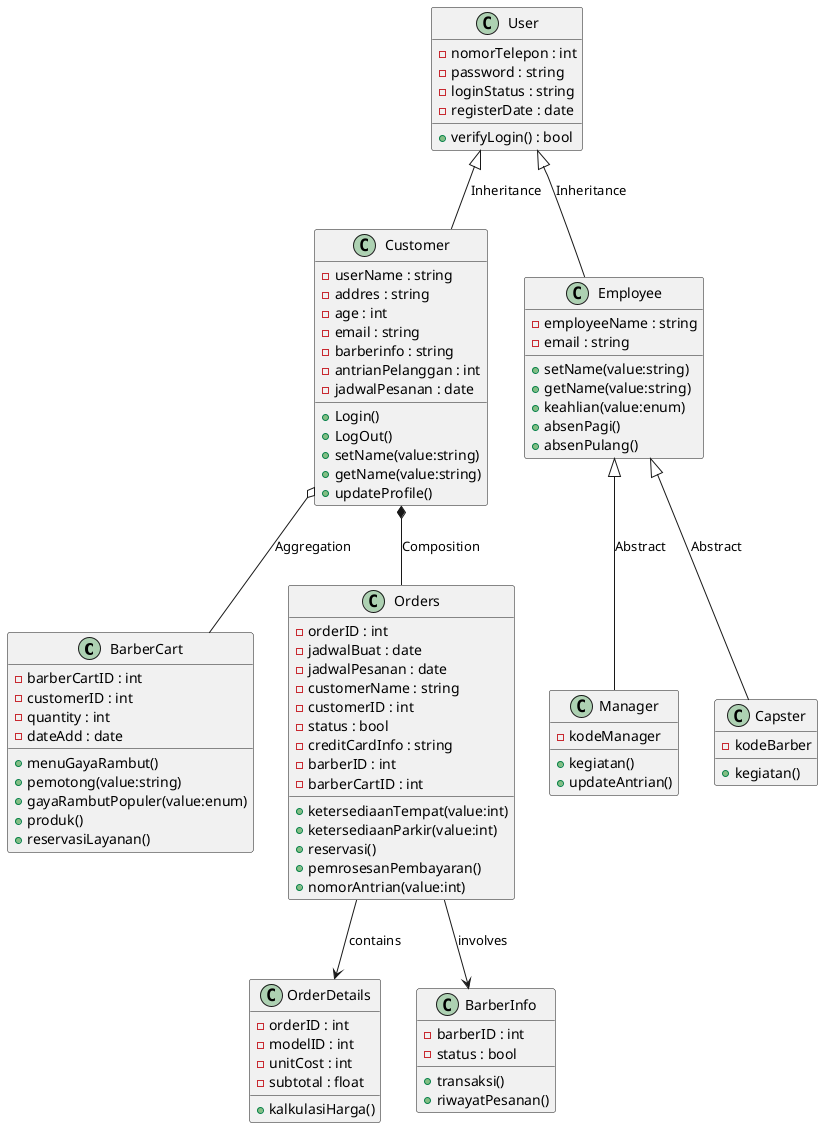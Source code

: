 @startuml
class BarberCart {
    - barberCartID : int
    - customerID : int
    - quantity : int
    - dateAdd : date
    + menuGayaRambut()
    + pemotong(value:string)
    + gayaRambutPopuler(value:enum)
    + produk()
    + reservasiLayanan()
}

class Orders {
    - orderID : int
    - jadwalBuat : date
    - jadwalPesanan : date
    - customerName : string
    - customerID : int
    - status : bool
    - creditCardInfo : string
    - barberID : int
    - barberCartID : int
    + ketersediaanTempat(value:int)
    + ketersediaanParkir(value:int)
    + reservasi()
    + pemrosesanPembayaran()
    + nomorAntrian(value:int)
}

class OrderDetails {
    - orderID : int
    - modelID : int
    - unitCost : int
    - subtotal : float
    + kalkulasiHarga()
}

class User {
    - nomorTelepon : int
    - password : string
    - loginStatus : string
    - registerDate : date
    + verifyLogin() : bool
}

class Customer {
    - userName : string
    - addres : string
    - age : int
    - email : string
    - barberinfo : string
    - antrianPelanggan : int
    - jadwalPesanan : date
    + Login()
    + LogOut()
    + setName(value:string)
    + getName(value:string)
    + updateProfile()
}

class Employee {
    - employeeName : string
    - email : string
    + setName(value:string)
    + getName(value:string)
    + keahlian(value:enum)
    + absenPagi()
    + absenPulang()
}

class Manager {
    - kodeManager
    + kegiatan()
    + updateAntrian()
}

class Capster {
    - kodeBarber
    + kegiatan()
}

class BarberInfo {
    - barberID : int
    - status : bool
    + transaksi()
    + riwayatPesanan()
}

User <|-- Customer : Inheritance
User <|-- Employee : Inheritance
Employee <|-- Manager : Abstract
Employee <|-- Capster : Abstract
Customer *-- Orders : Composition
Customer o-- BarberCart : Aggregation
Orders --> OrderDetails : "contains"
Orders --> BarberInfo : "involves"

@enduml
